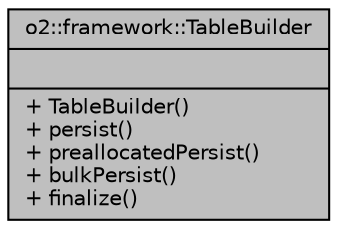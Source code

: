 digraph "o2::framework::TableBuilder"
{
 // INTERACTIVE_SVG=YES
  bgcolor="transparent";
  edge [fontname="Helvetica",fontsize="10",labelfontname="Helvetica",labelfontsize="10"];
  node [fontname="Helvetica",fontsize="10",shape=record];
  Node1 [label="{o2::framework::TableBuilder\n||+ TableBuilder()\l+ persist()\l+ preallocatedPersist()\l+ bulkPersist()\l+ finalize()\l}",height=0.2,width=0.4,color="black", fillcolor="grey75", style="filled" fontcolor="black"];
}
